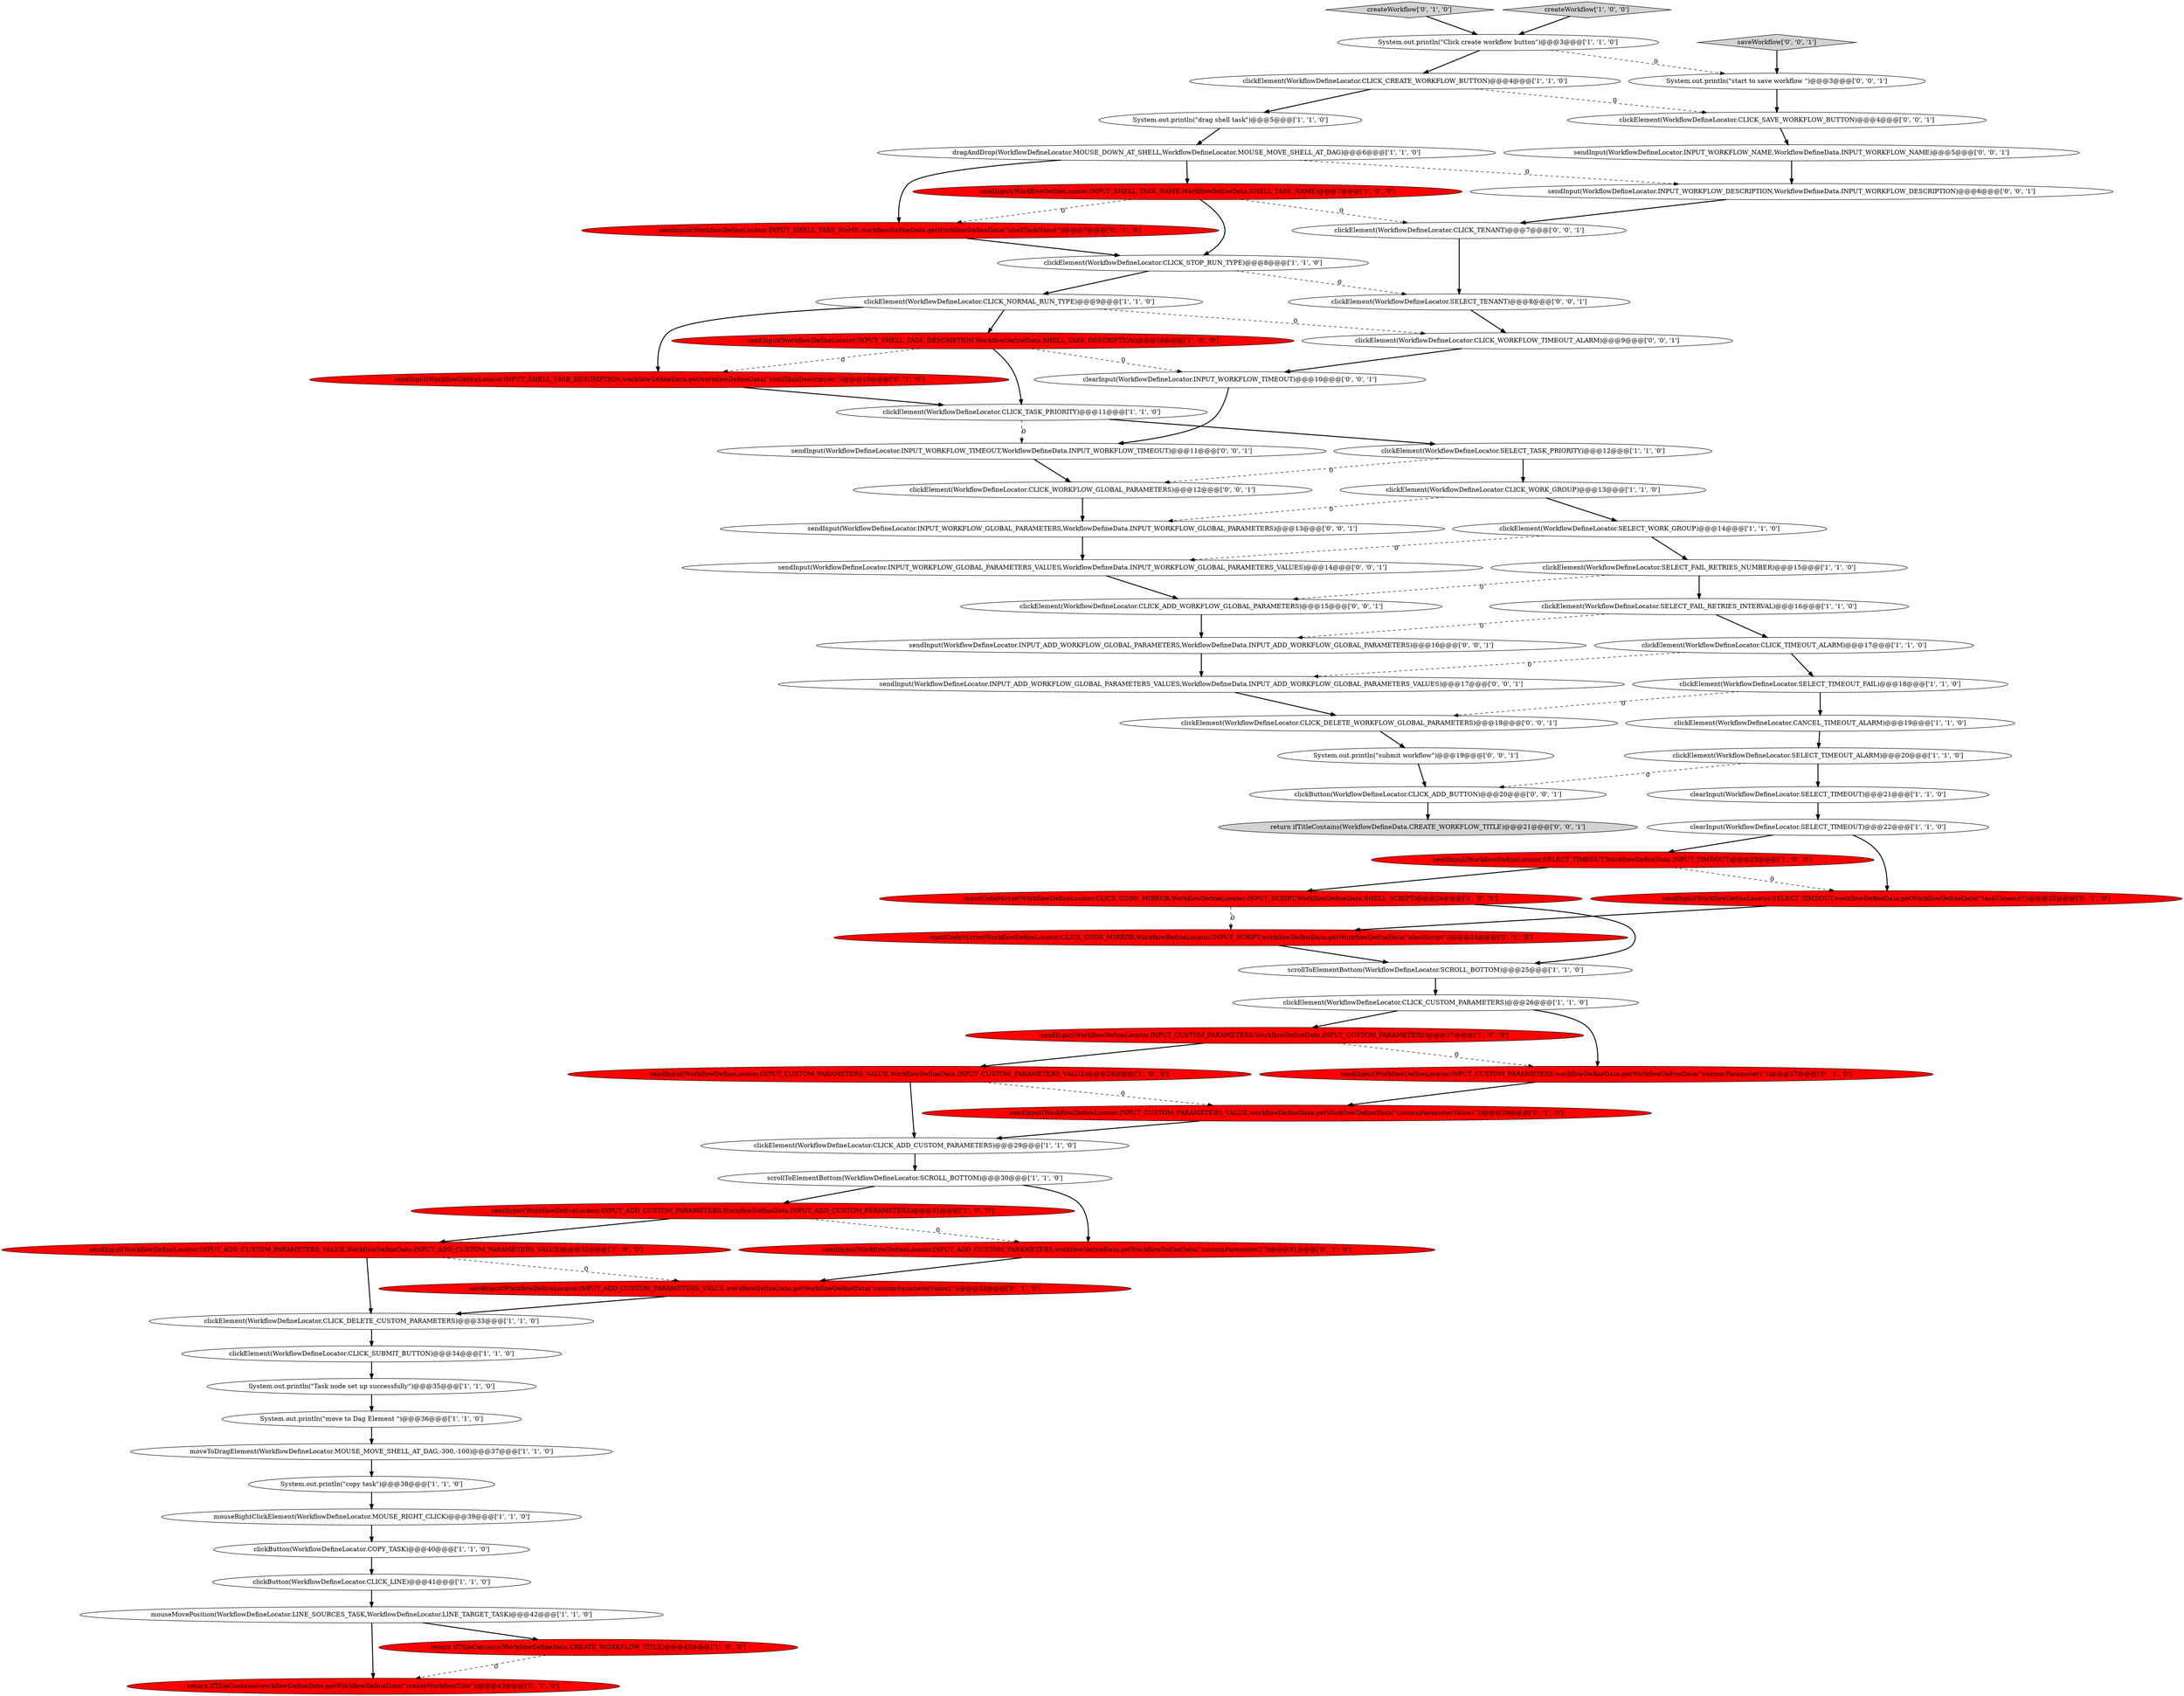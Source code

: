digraph {
64 [style = filled, label = "sendInput(WorkflowDefineLocator.INPUT_WORKFLOW_NAME,WorkflowDefineData.INPUT_WORKFLOW_NAME)@@@5@@@['0', '0', '1']", fillcolor = white, shape = ellipse image = "AAA0AAABBB3BBB"];
20 [style = filled, label = "sendInput(WorkflowDefineLocator.INPUT_SHELL_TASK_NAME,WorkflowDefineData.SHELL_TASK_NAME)@@@7@@@['1', '0', '0']", fillcolor = red, shape = ellipse image = "AAA1AAABBB1BBB"];
18 [style = filled, label = "sendInput(WorkflowDefineLocator.INPUT_SHELL_TASK_DESCRIPTION,WorkflowDefineData.SHELL_TASK_DESCRIPTION)@@@10@@@['1', '0', '0']", fillcolor = red, shape = ellipse image = "AAA1AAABBB1BBB"];
28 [style = filled, label = "System.out.println(\"copy task\")@@@38@@@['1', '1', '0']", fillcolor = white, shape = ellipse image = "AAA0AAABBB1BBB"];
61 [style = filled, label = "clickElement(WorkflowDefineLocator.SELECT_TENANT)@@@8@@@['0', '0', '1']", fillcolor = white, shape = ellipse image = "AAA0AAABBB3BBB"];
24 [style = filled, label = "System.out.println(\"Click create workflow button\")@@@3@@@['1', '1', '0']", fillcolor = white, shape = ellipse image = "AAA0AAABBB1BBB"];
38 [style = filled, label = "clickElement(WorkflowDefineLocator.SELECT_FAIL_RETRIES_INTERVAL)@@@16@@@['1', '1', '0']", fillcolor = white, shape = ellipse image = "AAA0AAABBB1BBB"];
30 [style = filled, label = "sendInput(WorkflowDefineLocator.INPUT_ADD_CUSTOM_PARAMETERS_VALUE,WorkflowDefineData.INPUT_ADD_CUSTOM_PARAMETERS_VALUE)@@@32@@@['1', '0', '0']", fillcolor = red, shape = ellipse image = "AAA1AAABBB1BBB"];
22 [style = filled, label = "sendInput(WorkflowDefineLocator.SELECT_TIMEOUT,WorkflowDefineData.INPUT_TIMEOUT)@@@23@@@['1', '0', '0']", fillcolor = red, shape = ellipse image = "AAA1AAABBB1BBB"];
67 [style = filled, label = "clickElement(WorkflowDefineLocator.CLICK_WORKFLOW_TIMEOUT_ALARM)@@@9@@@['0', '0', '1']", fillcolor = white, shape = ellipse image = "AAA0AAABBB3BBB"];
19 [style = filled, label = "mouseRightClickElement(WorkflowDefineLocator.MOUSE_RIGHT_CLICK)@@@39@@@['1', '1', '0']", fillcolor = white, shape = ellipse image = "AAA0AAABBB1BBB"];
29 [style = filled, label = "mouseMovePosition(WorkflowDefineLocator.LINE_SOURCES_TASK,WorkflowDefineLocator.LINE_TARGET_TASK)@@@42@@@['1', '1', '0']", fillcolor = white, shape = ellipse image = "AAA0AAABBB1BBB"];
1 [style = filled, label = "clickElement(WorkflowDefineLocator.SELECT_TASK_PRIORITY)@@@12@@@['1', '1', '0']", fillcolor = white, shape = ellipse image = "AAA0AAABBB1BBB"];
36 [style = filled, label = "dragAndDrop(WorkflowDefineLocator.MOUSE_DOWN_AT_SHELL,WorkflowDefineLocator.MOUSE_MOVE_SHELL_AT_DAG)@@@6@@@['1', '1', '0']", fillcolor = white, shape = ellipse image = "AAA0AAABBB1BBB"];
42 [style = filled, label = "inputCodeMirror(WorkflowDefineLocator.CLICK_CODE_MIRROR,WorkflowDefineLocator.INPUT_SCRIPT,workflowDefineData.getWorkflowDefineData(\"shellScript\"))@@@24@@@['0', '1', '0']", fillcolor = red, shape = ellipse image = "AAA1AAABBB2BBB"];
44 [style = filled, label = "sendInput(WorkflowDefineLocator.INPUT_SHELL_TASK_DESCRIPTION,workflowDefineData.getWorkflowDefineData(\"shellTaskDescription\"))@@@10@@@['0', '1', '0']", fillcolor = red, shape = ellipse image = "AAA1AAABBB2BBB"];
62 [style = filled, label = "return ifTitleContains(WorkflowDefineData.CREATE_WORKFLOW_TITLE)@@@21@@@['0', '0', '1']", fillcolor = lightgray, shape = ellipse image = "AAA0AAABBB3BBB"];
3 [style = filled, label = "scrollToElementBottom(WorkflowDefineLocator.SCROLL_BOTTOM)@@@25@@@['1', '1', '0']", fillcolor = white, shape = ellipse image = "AAA0AAABBB1BBB"];
13 [style = filled, label = "clickElement(WorkflowDefineLocator.CLICK_TIMEOUT_ALARM)@@@17@@@['1', '1', '0']", fillcolor = white, shape = ellipse image = "AAA0AAABBB1BBB"];
48 [style = filled, label = "sendInput(WorkflowDefineLocator.INPUT_SHELL_TASK_NAME,workflowDefineData.getWorkflowDefineData(\"shellTaskName\"))@@@7@@@['0', '1', '0']", fillcolor = red, shape = ellipse image = "AAA1AAABBB2BBB"];
32 [style = filled, label = "clickElement(WorkflowDefineLocator.SELECT_TIMEOUT_ALARM)@@@20@@@['1', '1', '0']", fillcolor = white, shape = ellipse image = "AAA0AAABBB1BBB"];
35 [style = filled, label = "clickElement(WorkflowDefineLocator.CLICK_CUSTOM_PARAMETERS)@@@26@@@['1', '1', '0']", fillcolor = white, shape = ellipse image = "AAA0AAABBB1BBB"];
55 [style = filled, label = "sendInput(WorkflowDefineLocator.INPUT_WORKFLOW_GLOBAL_PARAMETERS_VALUES,WorkflowDefineData.INPUT_WORKFLOW_GLOBAL_PARAMETERS_VALUES)@@@14@@@['0', '0', '1']", fillcolor = white, shape = ellipse image = "AAA0AAABBB3BBB"];
4 [style = filled, label = "sendInput(WorkflowDefineLocator.INPUT_ADD_CUSTOM_PARAMETERS,WorkflowDefineData.INPUT_ADD_CUSTOM_PARAMETERS)@@@31@@@['1', '0', '0']", fillcolor = red, shape = ellipse image = "AAA1AAABBB1BBB"];
46 [style = filled, label = "sendInput(WorkflowDefineLocator.INPUT_ADD_CUSTOM_PARAMETERS,workflowDefineData.getWorkflowDefineData(\"customParameter2\"))@@@31@@@['0', '1', '0']", fillcolor = red, shape = ellipse image = "AAA1AAABBB2BBB"];
54 [style = filled, label = "clearInput(WorkflowDefineLocator.INPUT_WORKFLOW_TIMEOUT)@@@10@@@['0', '0', '1']", fillcolor = white, shape = ellipse image = "AAA0AAABBB3BBB"];
65 [style = filled, label = "sendInput(WorkflowDefineLocator.INPUT_WORKFLOW_TIMEOUT,WorkflowDefineData.INPUT_WORKFLOW_TIMEOUT)@@@11@@@['0', '0', '1']", fillcolor = white, shape = ellipse image = "AAA0AAABBB3BBB"];
8 [style = filled, label = "System.out.println(\"drag shell task\")@@@5@@@['1', '1', '0']", fillcolor = white, shape = ellipse image = "AAA0AAABBB1BBB"];
34 [style = filled, label = "clickElement(WorkflowDefineLocator.CLICK_ADD_CUSTOM_PARAMETERS)@@@29@@@['1', '1', '0']", fillcolor = white, shape = ellipse image = "AAA0AAABBB1BBB"];
47 [style = filled, label = "sendInput(WorkflowDefineLocator.SELECT_TIMEOUT,workflowDefineData.getWorkflowDefineData(\"taskTimeout\"))@@@23@@@['0', '1', '0']", fillcolor = red, shape = ellipse image = "AAA1AAABBB2BBB"];
69 [style = filled, label = "sendInput(WorkflowDefineLocator.INPUT_WORKFLOW_GLOBAL_PARAMETERS,WorkflowDefineData.INPUT_WORKFLOW_GLOBAL_PARAMETERS)@@@13@@@['0', '0', '1']", fillcolor = white, shape = ellipse image = "AAA0AAABBB3BBB"];
27 [style = filled, label = "System.out.println(\"Task node set up successfully\")@@@35@@@['1', '1', '0']", fillcolor = white, shape = ellipse image = "AAA0AAABBB1BBB"];
59 [style = filled, label = "System.out.println(\"start to save workflow \")@@@3@@@['0', '0', '1']", fillcolor = white, shape = ellipse image = "AAA0AAABBB3BBB"];
70 [style = filled, label = "clickElement(WorkflowDefineLocator.CLICK_DELETE_WORKFLOW_GLOBAL_PARAMETERS)@@@18@@@['0', '0', '1']", fillcolor = white, shape = ellipse image = "AAA0AAABBB3BBB"];
41 [style = filled, label = "clickElement(WorkflowDefineLocator.CLICK_SUBMIT_BUTTON)@@@34@@@['1', '1', '0']", fillcolor = white, shape = ellipse image = "AAA0AAABBB1BBB"];
63 [style = filled, label = "System.out.println(\"submit workflow\")@@@19@@@['0', '0', '1']", fillcolor = white, shape = ellipse image = "AAA0AAABBB3BBB"];
5 [style = filled, label = "clickElement(WorkflowDefineLocator.CANCEL_TIMEOUT_ALARM)@@@19@@@['1', '1', '0']", fillcolor = white, shape = ellipse image = "AAA0AAABBB1BBB"];
26 [style = filled, label = "clickButton(WorkflowDefineLocator.COPY_TASK)@@@40@@@['1', '1', '0']", fillcolor = white, shape = ellipse image = "AAA0AAABBB1BBB"];
37 [style = filled, label = "clearInput(WorkflowDefineLocator.SELECT_TIMEOUT)@@@21@@@['1', '1', '0']", fillcolor = white, shape = ellipse image = "AAA0AAABBB1BBB"];
50 [style = filled, label = "createWorkflow['0', '1', '0']", fillcolor = lightgray, shape = diamond image = "AAA0AAABBB2BBB"];
10 [style = filled, label = "clickElement(WorkflowDefineLocator.SELECT_TIMEOUT_FAIL)@@@18@@@['1', '1', '0']", fillcolor = white, shape = ellipse image = "AAA0AAABBB1BBB"];
33 [style = filled, label = "clickElement(WorkflowDefineLocator.SELECT_FAIL_RETRIES_NUMBER)@@@15@@@['1', '1', '0']", fillcolor = white, shape = ellipse image = "AAA0AAABBB1BBB"];
53 [style = filled, label = "clickElement(WorkflowDefineLocator.CLICK_SAVE_WORKFLOW_BUTTON)@@@4@@@['0', '0', '1']", fillcolor = white, shape = ellipse image = "AAA0AAABBB3BBB"];
0 [style = filled, label = "createWorkflow['1', '0', '0']", fillcolor = lightgray, shape = diamond image = "AAA0AAABBB1BBB"];
9 [style = filled, label = "sendInput(WorkflowDefineLocator.INPUT_CUSTOM_PARAMETERS_VALUE,WorkflowDefineData.INPUT_CUSTOM_PARAMETERS_VALUE)@@@28@@@['1', '0', '0']", fillcolor = red, shape = ellipse image = "AAA1AAABBB1BBB"];
15 [style = filled, label = "clickElement(WorkflowDefineLocator.CLICK_WORK_GROUP)@@@13@@@['1', '1', '0']", fillcolor = white, shape = ellipse image = "AAA0AAABBB1BBB"];
39 [style = filled, label = "clickElement(WorkflowDefineLocator.SELECT_WORK_GROUP)@@@14@@@['1', '1', '0']", fillcolor = white, shape = ellipse image = "AAA0AAABBB1BBB"];
45 [style = filled, label = "return ifTitleContains(workflowDefineData.getWorkflowDefineData(\"createWorkflowTitle\"))@@@43@@@['0', '1', '0']", fillcolor = red, shape = ellipse image = "AAA1AAABBB2BBB"];
43 [style = filled, label = "sendInput(WorkflowDefineLocator.INPUT_ADD_CUSTOM_PARAMETERS_VALUE,workflowDefineData.getWorkflowDefineData(\"customParameterValue2\"))@@@32@@@['0', '1', '0']", fillcolor = red, shape = ellipse image = "AAA1AAABBB2BBB"];
56 [style = filled, label = "sendInput(WorkflowDefineLocator.INPUT_WORKFLOW_DESCRIPTION,WorkflowDefineData.INPUT_WORKFLOW_DESCRIPTION)@@@6@@@['0', '0', '1']", fillcolor = white, shape = ellipse image = "AAA0AAABBB3BBB"];
16 [style = filled, label = "clearInput(WorkflowDefineLocator.SELECT_TIMEOUT)@@@22@@@['1', '1', '0']", fillcolor = white, shape = ellipse image = "AAA0AAABBB1BBB"];
14 [style = filled, label = "inputCodeMirror(WorkflowDefineLocator.CLICK_CODE_MIRROR,WorkflowDefineLocator.INPUT_SCRIPT,WorkflowDefineData.SHELL_SCRIPT)@@@24@@@['1', '0', '0']", fillcolor = red, shape = ellipse image = "AAA1AAABBB1BBB"];
52 [style = filled, label = "clickElement(WorkflowDefineLocator.CLICK_TENANT)@@@7@@@['0', '0', '1']", fillcolor = white, shape = ellipse image = "AAA0AAABBB3BBB"];
71 [style = filled, label = "clickButton(WorkflowDefineLocator.CLICK_ADD_BUTTON)@@@20@@@['0', '0', '1']", fillcolor = white, shape = ellipse image = "AAA0AAABBB3BBB"];
51 [style = filled, label = "sendInput(WorkflowDefineLocator.INPUT_CUSTOM_PARAMETERS,workflowDefineData.getWorkflowDefineData(\"customParameter1\"))@@@27@@@['0', '1', '0']", fillcolor = red, shape = ellipse image = "AAA1AAABBB2BBB"];
25 [style = filled, label = "clickElement(WorkflowDefineLocator.CLICK_STOP_RUN_TYPE)@@@8@@@['1', '1', '0']", fillcolor = white, shape = ellipse image = "AAA0AAABBB1BBB"];
12 [style = filled, label = "clickElement(WorkflowDefineLocator.CLICK_DELETE_CUSTOM_PARAMETERS)@@@33@@@['1', '1', '0']", fillcolor = white, shape = ellipse image = "AAA0AAABBB1BBB"];
23 [style = filled, label = "clickElement(WorkflowDefineLocator.CLICK_CREATE_WORKFLOW_BUTTON)@@@4@@@['1', '1', '0']", fillcolor = white, shape = ellipse image = "AAA0AAABBB1BBB"];
7 [style = filled, label = "moveToDragElement(WorkflowDefineLocator.MOUSE_MOVE_SHELL_AT_DAG,-300,-100)@@@37@@@['1', '1', '0']", fillcolor = white, shape = ellipse image = "AAA0AAABBB1BBB"];
57 [style = filled, label = "clickElement(WorkflowDefineLocator.CLICK_ADD_WORKFLOW_GLOBAL_PARAMETERS)@@@15@@@['0', '0', '1']", fillcolor = white, shape = ellipse image = "AAA0AAABBB3BBB"];
58 [style = filled, label = "sendInput(WorkflowDefineLocator.INPUT_ADD_WORKFLOW_GLOBAL_PARAMETERS,WorkflowDefineData.INPUT_ADD_WORKFLOW_GLOBAL_PARAMETERS)@@@16@@@['0', '0', '1']", fillcolor = white, shape = ellipse image = "AAA0AAABBB3BBB"];
31 [style = filled, label = "return ifTitleContains(WorkflowDefineData.CREATE_WORKFLOW_TITLE)@@@43@@@['1', '0', '0']", fillcolor = red, shape = ellipse image = "AAA1AAABBB1BBB"];
66 [style = filled, label = "sendInput(WorkflowDefineLocator.INPUT_ADD_WORKFLOW_GLOBAL_PARAMETERS_VALUES,WorkflowDefineData.INPUT_ADD_WORKFLOW_GLOBAL_PARAMETERS_VALUES)@@@17@@@['0', '0', '1']", fillcolor = white, shape = ellipse image = "AAA0AAABBB3BBB"];
68 [style = filled, label = "clickElement(WorkflowDefineLocator.CLICK_WORKFLOW_GLOBAL_PARAMETERS)@@@12@@@['0', '0', '1']", fillcolor = white, shape = ellipse image = "AAA0AAABBB3BBB"];
6 [style = filled, label = "clickButton(WorkflowDefineLocator.CLICK_LINE)@@@41@@@['1', '1', '0']", fillcolor = white, shape = ellipse image = "AAA0AAABBB1BBB"];
11 [style = filled, label = "clickElement(WorkflowDefineLocator.CLICK_NORMAL_RUN_TYPE)@@@9@@@['1', '1', '0']", fillcolor = white, shape = ellipse image = "AAA0AAABBB1BBB"];
40 [style = filled, label = "clickElement(WorkflowDefineLocator.CLICK_TASK_PRIORITY)@@@11@@@['1', '1', '0']", fillcolor = white, shape = ellipse image = "AAA0AAABBB1BBB"];
2 [style = filled, label = "System.out.println(\"move to Dag Element \")@@@36@@@['1', '1', '0']", fillcolor = white, shape = ellipse image = "AAA0AAABBB1BBB"];
49 [style = filled, label = "sendInput(WorkflowDefineLocator.INPUT_CUSTOM_PARAMETERS_VALUE,workflowDefineData.getWorkflowDefineData(\"customParameterValue1\"))@@@28@@@['0', '1', '0']", fillcolor = red, shape = ellipse image = "AAA1AAABBB2BBB"];
60 [style = filled, label = "saveWorkflow['0', '0', '1']", fillcolor = lightgray, shape = diamond image = "AAA0AAABBB3BBB"];
21 [style = filled, label = "scrollToElementBottom(WorkflowDefineLocator.SCROLL_BOTTOM)@@@30@@@['1', '1', '0']", fillcolor = white, shape = ellipse image = "AAA0AAABBB1BBB"];
17 [style = filled, label = "sendInput(WorkflowDefineLocator.INPUT_CUSTOM_PARAMETERS,WorkflowDefineData.INPUT_CUSTOM_PARAMETERS)@@@27@@@['1', '0', '0']", fillcolor = red, shape = ellipse image = "AAA1AAABBB1BBB"];
14->3 [style = bold, label=""];
40->65 [style = dashed, label="0"];
56->52 [style = bold, label=""];
20->52 [style = dashed, label="0"];
32->37 [style = bold, label=""];
68->69 [style = bold, label=""];
17->9 [style = bold, label=""];
71->62 [style = bold, label=""];
15->69 [style = dashed, label="0"];
57->58 [style = bold, label=""];
36->20 [style = bold, label=""];
69->55 [style = bold, label=""];
29->45 [style = bold, label=""];
6->29 [style = bold, label=""];
54->65 [style = bold, label=""];
3->35 [style = bold, label=""];
21->46 [style = bold, label=""];
8->36 [style = bold, label=""];
55->57 [style = bold, label=""];
0->24 [style = bold, label=""];
65->68 [style = bold, label=""];
42->3 [style = bold, label=""];
25->61 [style = dashed, label="0"];
27->2 [style = bold, label=""];
24->59 [style = dashed, label="0"];
11->44 [style = bold, label=""];
20->48 [style = dashed, label="0"];
23->8 [style = bold, label=""];
26->6 [style = bold, label=""];
20->25 [style = bold, label=""];
11->18 [style = bold, label=""];
12->41 [style = bold, label=""];
32->71 [style = dashed, label="0"];
43->12 [style = bold, label=""];
18->54 [style = dashed, label="0"];
19->26 [style = bold, label=""];
14->42 [style = dashed, label="0"];
35->17 [style = bold, label=""];
28->19 [style = bold, label=""];
1->68 [style = dashed, label="0"];
22->14 [style = bold, label=""];
53->64 [style = bold, label=""];
38->58 [style = dashed, label="0"];
39->55 [style = dashed, label="0"];
10->70 [style = dashed, label="0"];
37->16 [style = bold, label=""];
35->51 [style = bold, label=""];
21->4 [style = bold, label=""];
46->43 [style = bold, label=""];
13->10 [style = bold, label=""];
66->70 [style = bold, label=""];
33->57 [style = dashed, label="0"];
41->27 [style = bold, label=""];
47->42 [style = bold, label=""];
67->54 [style = bold, label=""];
52->61 [style = bold, label=""];
18->40 [style = bold, label=""];
4->46 [style = dashed, label="0"];
63->71 [style = bold, label=""];
39->33 [style = bold, label=""];
59->53 [style = bold, label=""];
58->66 [style = bold, label=""];
5->32 [style = bold, label=""];
13->66 [style = dashed, label="0"];
17->51 [style = dashed, label="0"];
18->44 [style = dashed, label="0"];
30->12 [style = bold, label=""];
10->5 [style = bold, label=""];
7->28 [style = bold, label=""];
34->21 [style = bold, label=""];
61->67 [style = bold, label=""];
50->24 [style = bold, label=""];
24->23 [style = bold, label=""];
23->53 [style = dashed, label="0"];
22->47 [style = dashed, label="0"];
16->47 [style = bold, label=""];
1->15 [style = bold, label=""];
29->31 [style = bold, label=""];
31->45 [style = dashed, label="0"];
44->40 [style = bold, label=""];
70->63 [style = bold, label=""];
51->49 [style = bold, label=""];
9->49 [style = dashed, label="0"];
60->59 [style = bold, label=""];
16->22 [style = bold, label=""];
49->34 [style = bold, label=""];
30->43 [style = dashed, label="0"];
40->1 [style = bold, label=""];
64->56 [style = bold, label=""];
4->30 [style = bold, label=""];
36->56 [style = dashed, label="0"];
11->67 [style = dashed, label="0"];
25->11 [style = bold, label=""];
15->39 [style = bold, label=""];
36->48 [style = bold, label=""];
48->25 [style = bold, label=""];
33->38 [style = bold, label=""];
2->7 [style = bold, label=""];
38->13 [style = bold, label=""];
9->34 [style = bold, label=""];
}
